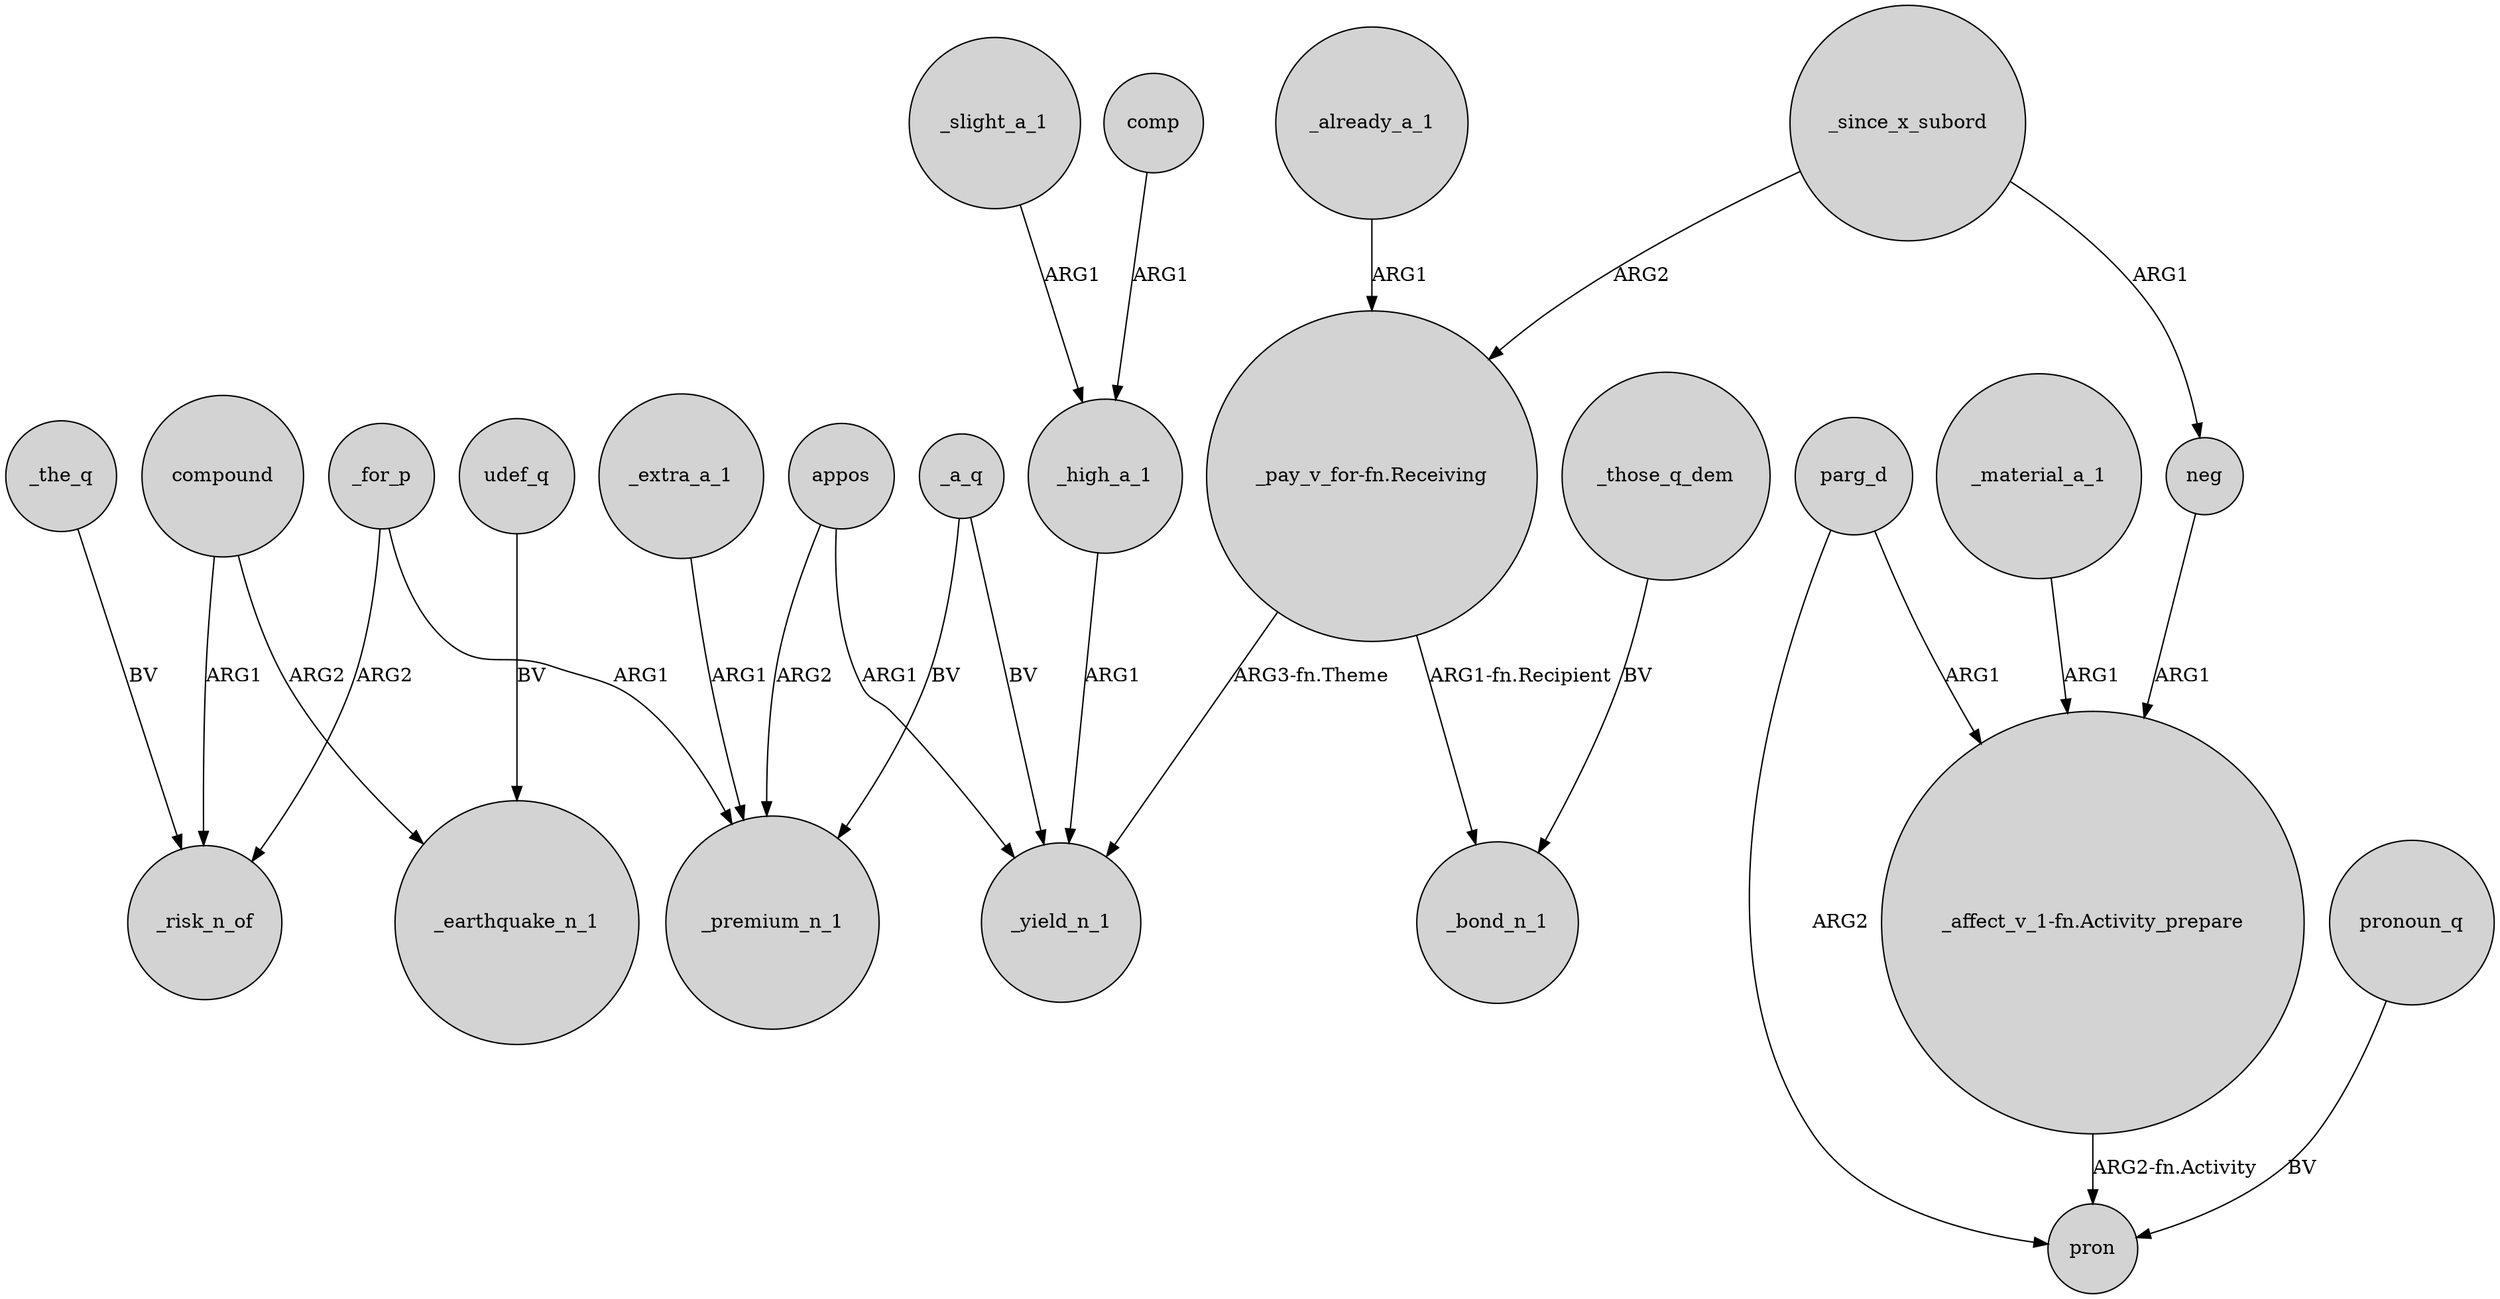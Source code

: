 digraph {
	node [shape=circle style=filled]
	_a_q -> _premium_n_1 [label=BV]
	"_pay_v_for-fn.Receiving" -> _yield_n_1 [label="ARG3-fn.Theme"]
	"_pay_v_for-fn.Receiving" -> _bond_n_1 [label="ARG1-fn.Recipient"]
	parg_d -> pron [label=ARG2]
	_the_q -> _risk_n_of [label=BV]
	_for_p -> _premium_n_1 [label=ARG1]
	_those_q_dem -> _bond_n_1 [label=BV]
	_slight_a_1 -> _high_a_1 [label=ARG1]
	pronoun_q -> pron [label=BV]
	_since_x_subord -> "_pay_v_for-fn.Receiving" [label=ARG2]
	neg -> "_affect_v_1-fn.Activity_prepare" [label=ARG1]
	_already_a_1 -> "_pay_v_for-fn.Receiving" [label=ARG1]
	_since_x_subord -> neg [label=ARG1]
	_material_a_1 -> "_affect_v_1-fn.Activity_prepare" [label=ARG1]
	comp -> _high_a_1 [label=ARG1]
	_for_p -> _risk_n_of [label=ARG2]
	parg_d -> "_affect_v_1-fn.Activity_prepare" [label=ARG1]
	_high_a_1 -> _yield_n_1 [label=ARG1]
	compound -> _risk_n_of [label=ARG1]
	_extra_a_1 -> _premium_n_1 [label=ARG1]
	appos -> _yield_n_1 [label=ARG1]
	"_affect_v_1-fn.Activity_prepare" -> pron [label="ARG2-fn.Activity"]
	appos -> _premium_n_1 [label=ARG2]
	_a_q -> _yield_n_1 [label=BV]
	udef_q -> _earthquake_n_1 [label=BV]
	compound -> _earthquake_n_1 [label=ARG2]
}
